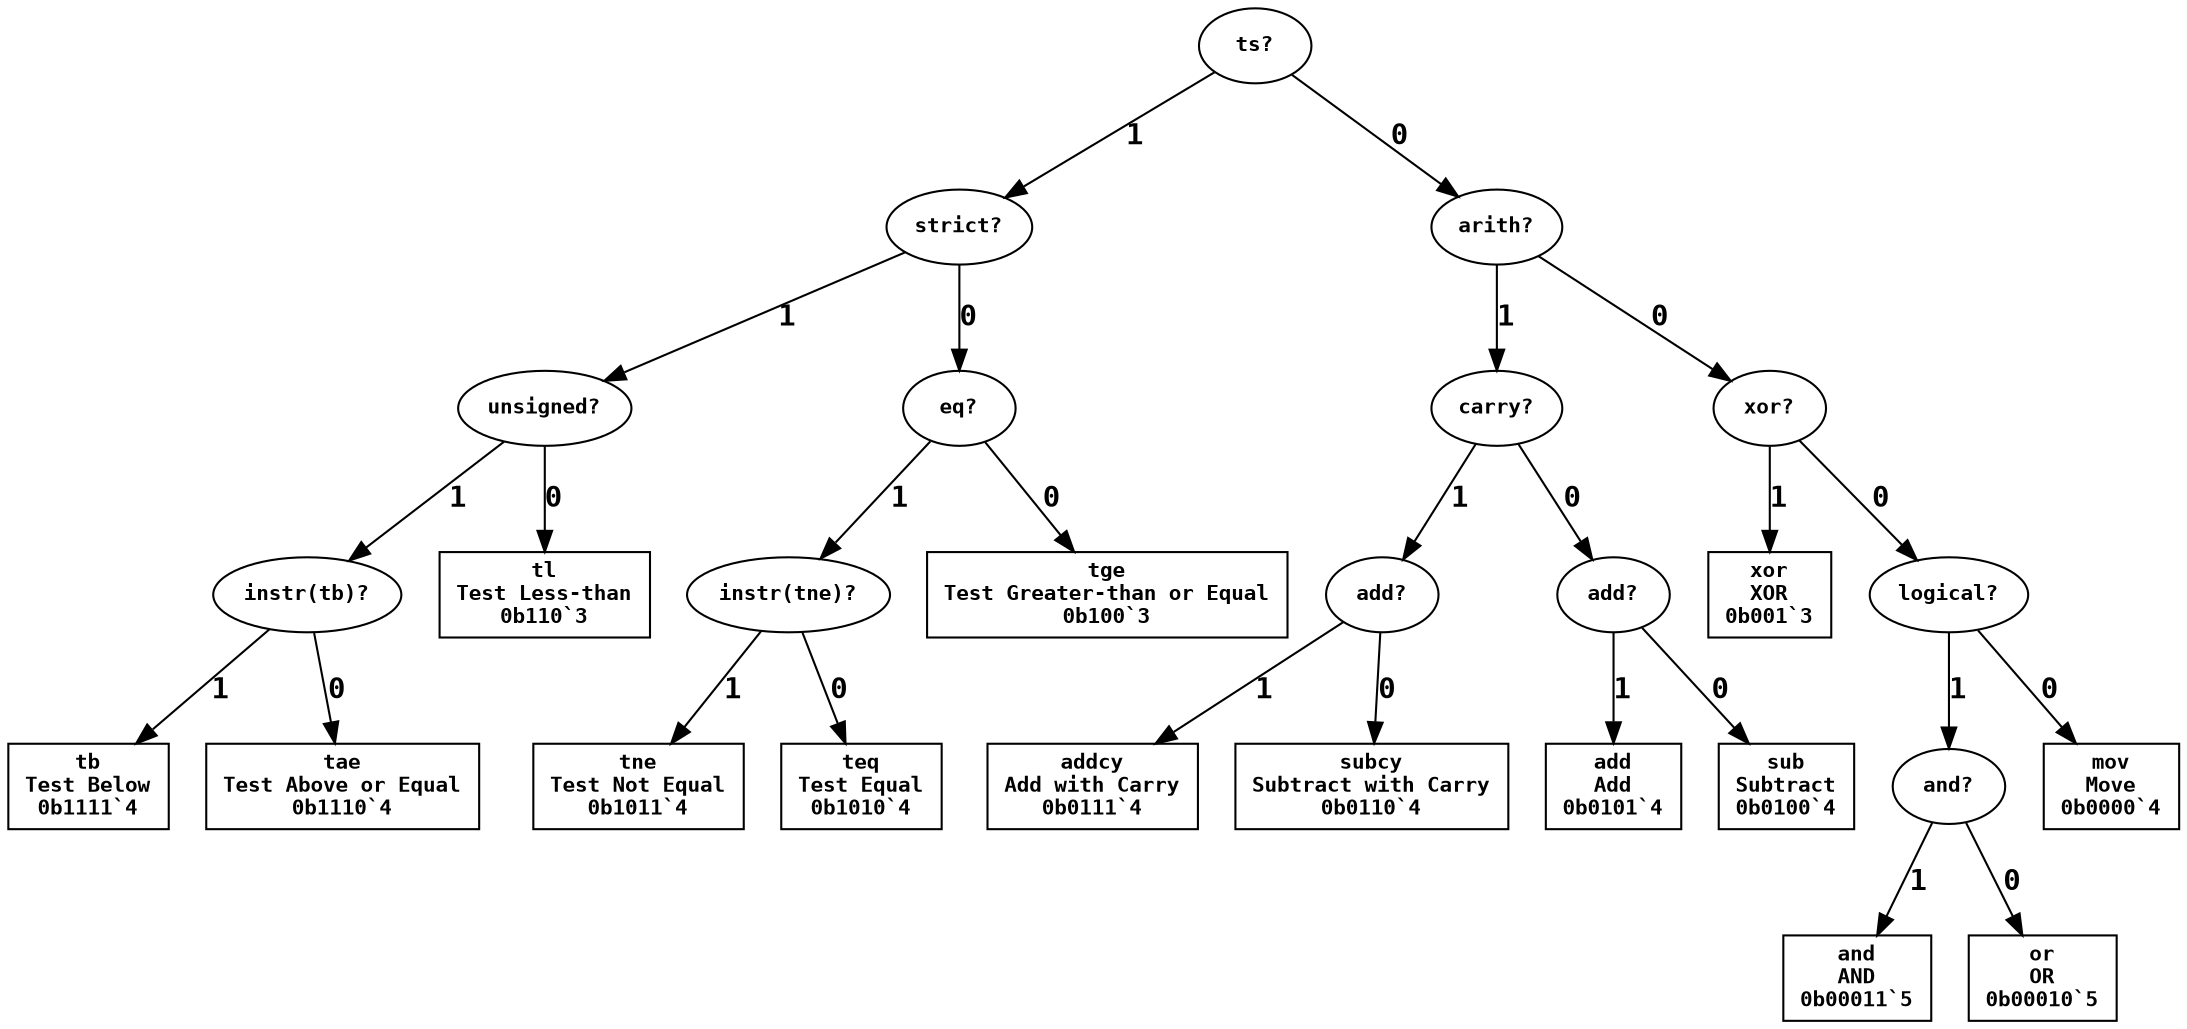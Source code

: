 digraph "Format rr(_)" {
  graph [bgcolor="white"];
  node [fontname = "Courier-Bold", fontsize="10pt"];
  edge [fontname = "Courier-Bold"];
  "ts_15468535" [label = "ts?", shape = ellipse];
  "ts_15468535" -> "strict_555480" [label = "1"];
  "ts_15468535" -> "arith_11854115" [label = "0"];
  "strict_555480" [label = "strict?", shape = ellipse];
  "strict_555480" -> "unsigned_15854941" [label = "1"];
  "strict_555480" -> "eq_13984211" [label = "0"];
  "unsigned_15854941" [label = "unsigned?", shape = ellipse];
  "unsigned_15854941" -> "instr(tb)_6620893" [label = "1"];
  "unsigned_15854941" -> "tl_8913108" [label = "0"];
  "instr(tb)_6620893" [label = "instr(tb)?", shape = ellipse];
  "instr(tb)_6620893" -> "tb_7020844" [label = "1"];
  "instr(tb)_6620893" -> "tae_6900673" [label = "0"];
  "tb_7020844" [label = "tb\nTest Below\n0b1111`4", shape = rectangle];
  "tae_6900673" [label = "tae\nTest Above or Equal\n0b1110`4", shape = rectangle];
  "tl_8913108" [label = "tl\nTest Less-than\n0b110`3", shape = rectangle];
  "eq_13984211" [label = "eq?", shape = ellipse];
  "eq_13984211" -> "instr(tne)_15436207" [label = "1"];
  "eq_13984211" -> "tge_289938" [label = "0"];
  "instr(tne)_15436207" [label = "instr(tne)?", shape = ellipse];
  "instr(tne)_15436207" -> "tne_9691690" [label = "1"];
  "instr(tne)_15436207" -> "teq_6366130" [label = "0"];
  "tne_9691690" [label = "tne\nTest Not Equal\n0b1011`4", shape = rectangle];
  "teq_6366130" [label = "teq\nTest Equal\n0b1010`4", shape = rectangle];
  "tge_289938" [label = "tge\nTest Greater-than or Equal\n0b100`3", shape = rectangle];
  "arith_11854115" [label = "arith?", shape = ellipse];
  "arith_11854115" -> "carry_8195802" [label = "1"];
  "arith_11854115" -> "xor_2619008" [label = "0"];
  "carry_8195802" [label = "carry?", shape = ellipse];
  "carry_8195802" -> "add_1627692" [label = "1"];
  "carry_8195802" -> "add_1118135" [label = "0"];
  "add_1627692" [label = "add?", shape = ellipse];
  "add_1627692" -> "addcy_9991314" [label = "1"];
  "add_1627692" -> "subcy_4746204" [label = "0"];
  "addcy_9991314" [label = "addcy\nAdd with Carry\n0b0111`4", shape = rectangle];
  "subcy_4746204" [label = "subcy\nSubtract with Carry\n0b0110`4", shape = rectangle];
  "add_1118135" [label = "add?", shape = ellipse];
  "add_1118135" -> "add_13179919" [label = "1"];
  "add_1118135" -> "sub_2133549" [label = "0"];
  "add_13179919" [label = "add\nAdd\n0b0101`4", shape = rectangle];
  "sub_2133549" [label = "sub\nSubtract\n0b0100`4", shape = rectangle];
  "xor_2619008" [label = "xor?", shape = ellipse];
  "xor_2619008" -> "xor_16442135" [label = "1"];
  "xor_2619008" -> "logical_6897678" [label = "0"];
  "xor_16442135" [label = "xor\nXOR\n0b001`3", shape = rectangle];
  "logical_6897678" [label = "logical?", shape = ellipse];
  "logical_6897678" -> "and_9224350" [label = "1"];
  "logical_6897678" -> "mov_8131765" [label = "0"];
  "and_9224350" [label = "and?", shape = ellipse];
  "and_9224350" -> "and_14333479" [label = "1"];
  "and_9224350" -> "or_13437499" [label = "0"];
  "and_14333479" [label = "and\nAND\n0b00011`5", shape = rectangle];
  "or_13437499" [label = "or\nOR\n0b00010`5", shape = rectangle];
  "mov_8131765" [label = "mov\nMove\n0b0000`4", shape = rectangle];
}
